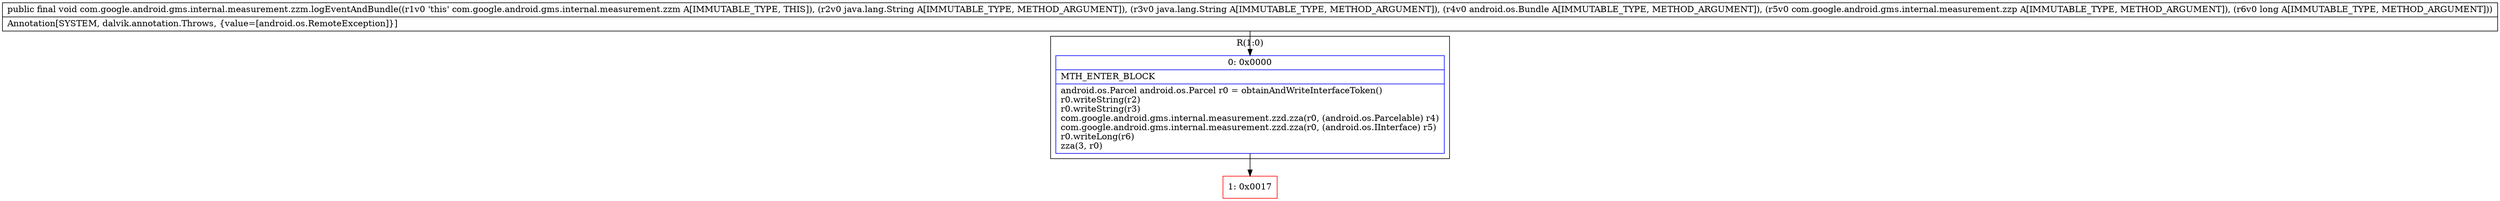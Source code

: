 digraph "CFG forcom.google.android.gms.internal.measurement.zzm.logEventAndBundle(Ljava\/lang\/String;Ljava\/lang\/String;Landroid\/os\/Bundle;Lcom\/google\/android\/gms\/internal\/measurement\/zzp;J)V" {
subgraph cluster_Region_1294981245 {
label = "R(1:0)";
node [shape=record,color=blue];
Node_0 [shape=record,label="{0\:\ 0x0000|MTH_ENTER_BLOCK\l|android.os.Parcel android.os.Parcel r0 = obtainAndWriteInterfaceToken()\lr0.writeString(r2)\lr0.writeString(r3)\lcom.google.android.gms.internal.measurement.zzd.zza(r0, (android.os.Parcelable) r4)\lcom.google.android.gms.internal.measurement.zzd.zza(r0, (android.os.IInterface) r5)\lr0.writeLong(r6)\lzza(3, r0)\l}"];
}
Node_1 [shape=record,color=red,label="{1\:\ 0x0017}"];
MethodNode[shape=record,label="{public final void com.google.android.gms.internal.measurement.zzm.logEventAndBundle((r1v0 'this' com.google.android.gms.internal.measurement.zzm A[IMMUTABLE_TYPE, THIS]), (r2v0 java.lang.String A[IMMUTABLE_TYPE, METHOD_ARGUMENT]), (r3v0 java.lang.String A[IMMUTABLE_TYPE, METHOD_ARGUMENT]), (r4v0 android.os.Bundle A[IMMUTABLE_TYPE, METHOD_ARGUMENT]), (r5v0 com.google.android.gms.internal.measurement.zzp A[IMMUTABLE_TYPE, METHOD_ARGUMENT]), (r6v0 long A[IMMUTABLE_TYPE, METHOD_ARGUMENT]))  | Annotation[SYSTEM, dalvik.annotation.Throws, \{value=[android.os.RemoteException]\}]\l}"];
MethodNode -> Node_0;
Node_0 -> Node_1;
}

